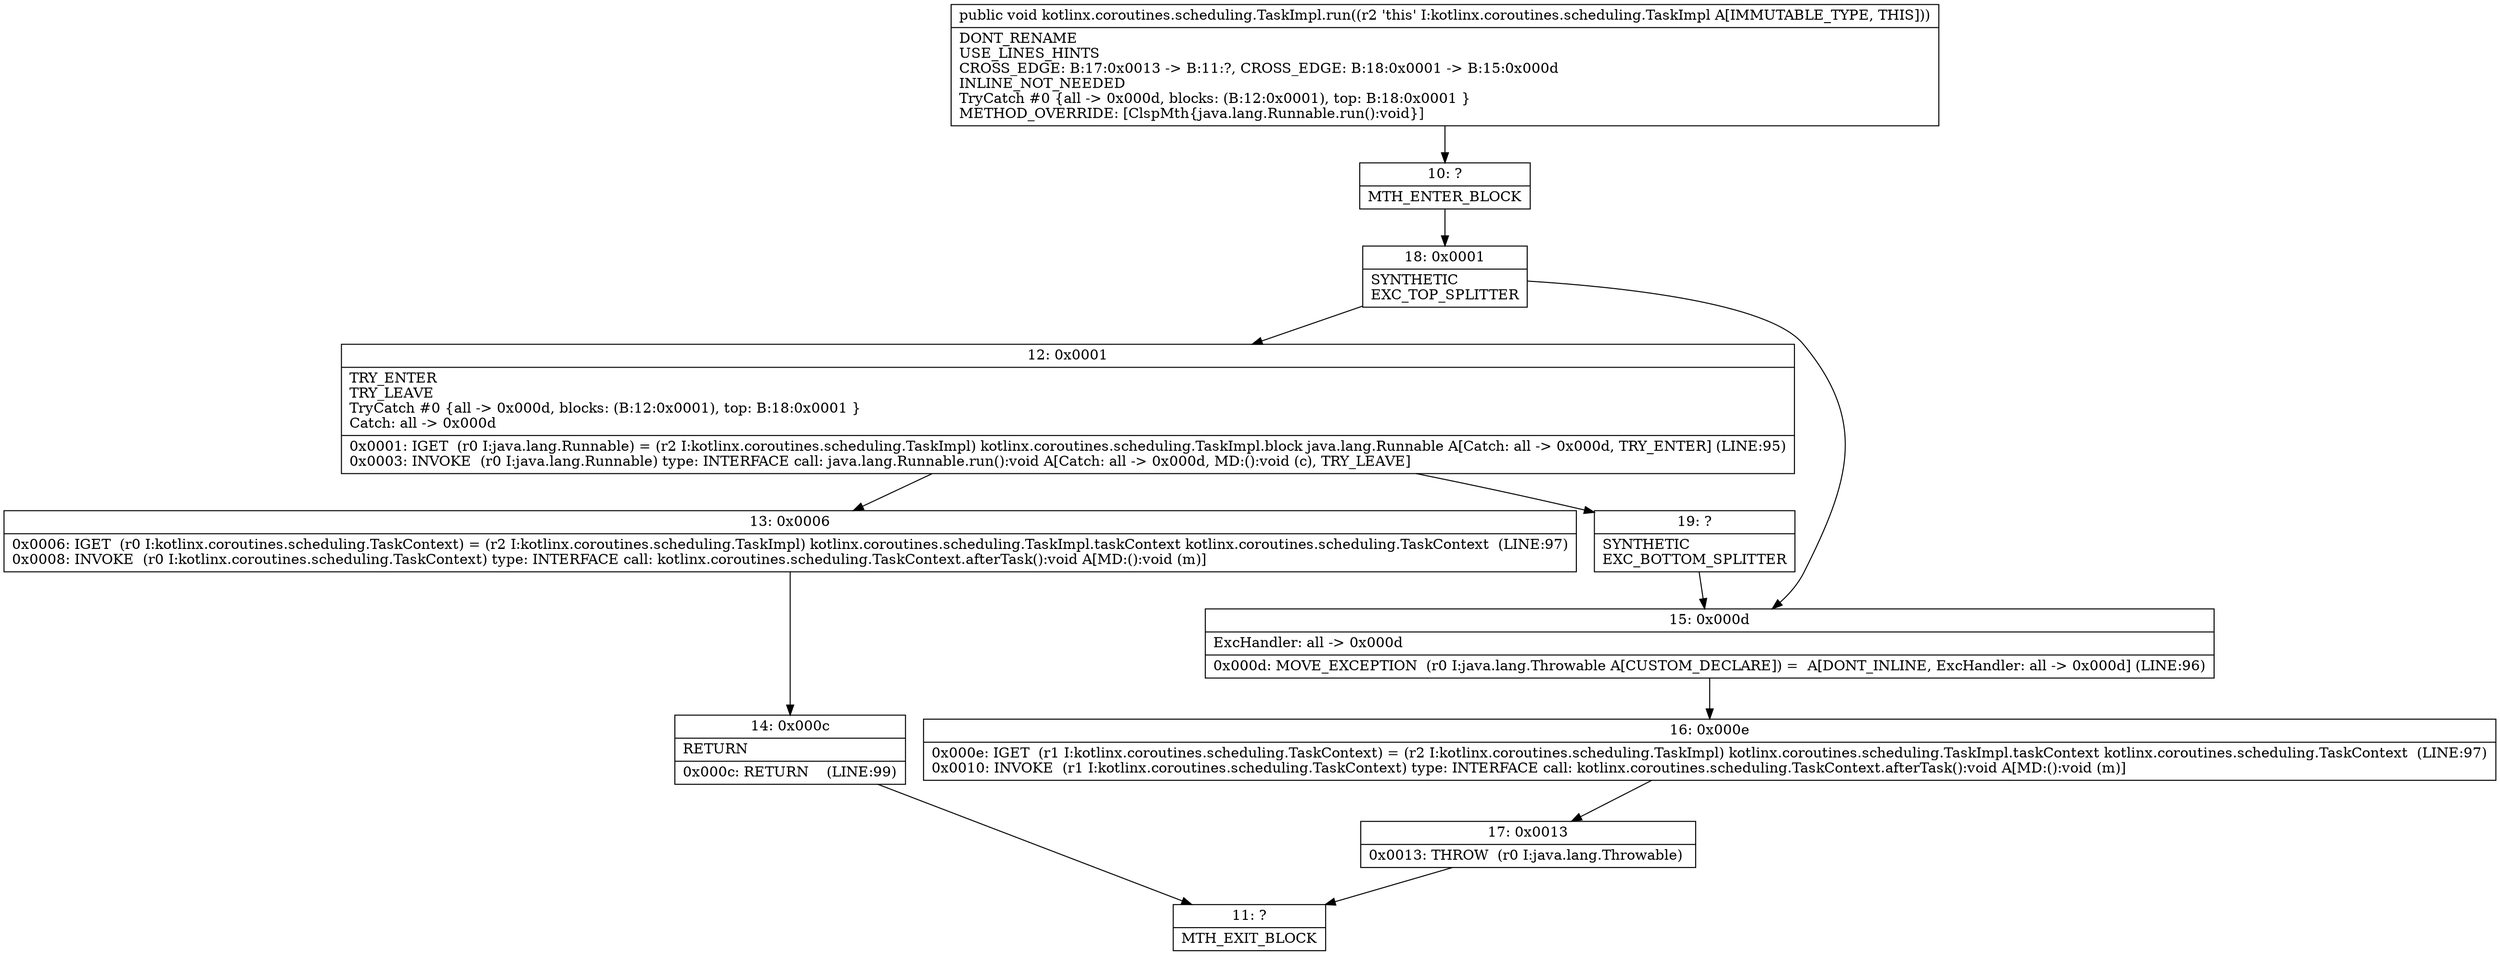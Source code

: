 digraph "CFG forkotlinx.coroutines.scheduling.TaskImpl.run()V" {
Node_10 [shape=record,label="{10\:\ ?|MTH_ENTER_BLOCK\l}"];
Node_18 [shape=record,label="{18\:\ 0x0001|SYNTHETIC\lEXC_TOP_SPLITTER\l}"];
Node_12 [shape=record,label="{12\:\ 0x0001|TRY_ENTER\lTRY_LEAVE\lTryCatch #0 \{all \-\> 0x000d, blocks: (B:12:0x0001), top: B:18:0x0001 \}\lCatch: all \-\> 0x000d\l|0x0001: IGET  (r0 I:java.lang.Runnable) = (r2 I:kotlinx.coroutines.scheduling.TaskImpl) kotlinx.coroutines.scheduling.TaskImpl.block java.lang.Runnable A[Catch: all \-\> 0x000d, TRY_ENTER] (LINE:95)\l0x0003: INVOKE  (r0 I:java.lang.Runnable) type: INTERFACE call: java.lang.Runnable.run():void A[Catch: all \-\> 0x000d, MD:():void (c), TRY_LEAVE]\l}"];
Node_13 [shape=record,label="{13\:\ 0x0006|0x0006: IGET  (r0 I:kotlinx.coroutines.scheduling.TaskContext) = (r2 I:kotlinx.coroutines.scheduling.TaskImpl) kotlinx.coroutines.scheduling.TaskImpl.taskContext kotlinx.coroutines.scheduling.TaskContext  (LINE:97)\l0x0008: INVOKE  (r0 I:kotlinx.coroutines.scheduling.TaskContext) type: INTERFACE call: kotlinx.coroutines.scheduling.TaskContext.afterTask():void A[MD:():void (m)]\l}"];
Node_14 [shape=record,label="{14\:\ 0x000c|RETURN\l|0x000c: RETURN    (LINE:99)\l}"];
Node_11 [shape=record,label="{11\:\ ?|MTH_EXIT_BLOCK\l}"];
Node_19 [shape=record,label="{19\:\ ?|SYNTHETIC\lEXC_BOTTOM_SPLITTER\l}"];
Node_15 [shape=record,label="{15\:\ 0x000d|ExcHandler: all \-\> 0x000d\l|0x000d: MOVE_EXCEPTION  (r0 I:java.lang.Throwable A[CUSTOM_DECLARE]) =  A[DONT_INLINE, ExcHandler: all \-\> 0x000d] (LINE:96)\l}"];
Node_16 [shape=record,label="{16\:\ 0x000e|0x000e: IGET  (r1 I:kotlinx.coroutines.scheduling.TaskContext) = (r2 I:kotlinx.coroutines.scheduling.TaskImpl) kotlinx.coroutines.scheduling.TaskImpl.taskContext kotlinx.coroutines.scheduling.TaskContext  (LINE:97)\l0x0010: INVOKE  (r1 I:kotlinx.coroutines.scheduling.TaskContext) type: INTERFACE call: kotlinx.coroutines.scheduling.TaskContext.afterTask():void A[MD:():void (m)]\l}"];
Node_17 [shape=record,label="{17\:\ 0x0013|0x0013: THROW  (r0 I:java.lang.Throwable) \l}"];
MethodNode[shape=record,label="{public void kotlinx.coroutines.scheduling.TaskImpl.run((r2 'this' I:kotlinx.coroutines.scheduling.TaskImpl A[IMMUTABLE_TYPE, THIS]))  | DONT_RENAME\lUSE_LINES_HINTS\lCROSS_EDGE: B:17:0x0013 \-\> B:11:?, CROSS_EDGE: B:18:0x0001 \-\> B:15:0x000d\lINLINE_NOT_NEEDED\lTryCatch #0 \{all \-\> 0x000d, blocks: (B:12:0x0001), top: B:18:0x0001 \}\lMETHOD_OVERRIDE: [ClspMth\{java.lang.Runnable.run():void\}]\l}"];
MethodNode -> Node_10;Node_10 -> Node_18;
Node_18 -> Node_12;
Node_18 -> Node_15;
Node_12 -> Node_13;
Node_12 -> Node_19;
Node_13 -> Node_14;
Node_14 -> Node_11;
Node_19 -> Node_15;
Node_15 -> Node_16;
Node_16 -> Node_17;
Node_17 -> Node_11;
}

